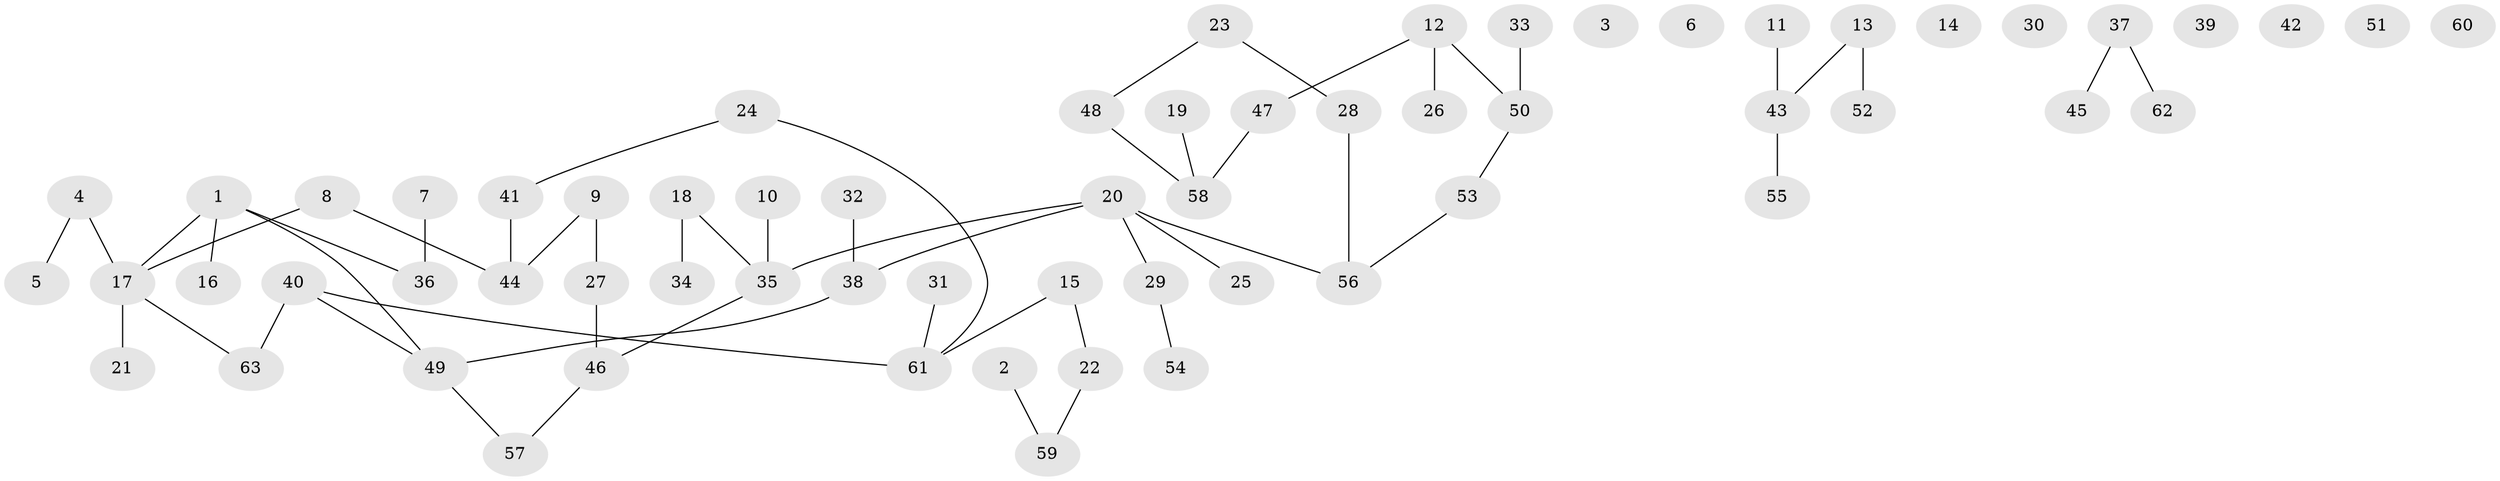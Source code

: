 // Generated by graph-tools (version 1.1) at 2025/49/03/09/25 03:49:13]
// undirected, 63 vertices, 57 edges
graph export_dot {
graph [start="1"]
  node [color=gray90,style=filled];
  1;
  2;
  3;
  4;
  5;
  6;
  7;
  8;
  9;
  10;
  11;
  12;
  13;
  14;
  15;
  16;
  17;
  18;
  19;
  20;
  21;
  22;
  23;
  24;
  25;
  26;
  27;
  28;
  29;
  30;
  31;
  32;
  33;
  34;
  35;
  36;
  37;
  38;
  39;
  40;
  41;
  42;
  43;
  44;
  45;
  46;
  47;
  48;
  49;
  50;
  51;
  52;
  53;
  54;
  55;
  56;
  57;
  58;
  59;
  60;
  61;
  62;
  63;
  1 -- 16;
  1 -- 17;
  1 -- 36;
  1 -- 49;
  2 -- 59;
  4 -- 5;
  4 -- 17;
  7 -- 36;
  8 -- 17;
  8 -- 44;
  9 -- 27;
  9 -- 44;
  10 -- 35;
  11 -- 43;
  12 -- 26;
  12 -- 47;
  12 -- 50;
  13 -- 43;
  13 -- 52;
  15 -- 22;
  15 -- 61;
  17 -- 21;
  17 -- 63;
  18 -- 34;
  18 -- 35;
  19 -- 58;
  20 -- 25;
  20 -- 29;
  20 -- 35;
  20 -- 38;
  20 -- 56;
  22 -- 59;
  23 -- 28;
  23 -- 48;
  24 -- 41;
  24 -- 61;
  27 -- 46;
  28 -- 56;
  29 -- 54;
  31 -- 61;
  32 -- 38;
  33 -- 50;
  35 -- 46;
  37 -- 45;
  37 -- 62;
  38 -- 49;
  40 -- 49;
  40 -- 61;
  40 -- 63;
  41 -- 44;
  43 -- 55;
  46 -- 57;
  47 -- 58;
  48 -- 58;
  49 -- 57;
  50 -- 53;
  53 -- 56;
}
